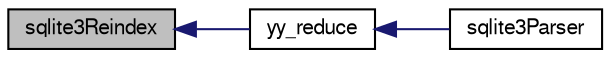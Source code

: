 digraph "sqlite3Reindex"
{
  edge [fontname="FreeSans",fontsize="10",labelfontname="FreeSans",labelfontsize="10"];
  node [fontname="FreeSans",fontsize="10",shape=record];
  rankdir="LR";
  Node673469 [label="sqlite3Reindex",height=0.2,width=0.4,color="black", fillcolor="grey75", style="filled", fontcolor="black"];
  Node673469 -> Node673470 [dir="back",color="midnightblue",fontsize="10",style="solid",fontname="FreeSans"];
  Node673470 [label="yy_reduce",height=0.2,width=0.4,color="black", fillcolor="white", style="filled",URL="$sqlite3_8c.html#a7c419a9b25711c666a9a2449ef377f14"];
  Node673470 -> Node673471 [dir="back",color="midnightblue",fontsize="10",style="solid",fontname="FreeSans"];
  Node673471 [label="sqlite3Parser",height=0.2,width=0.4,color="black", fillcolor="white", style="filled",URL="$sqlite3_8c.html#a0327d71a5fabe0b6a343d78a2602e72a"];
}
